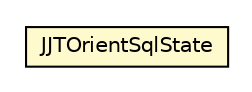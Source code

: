 #!/usr/local/bin/dot
#
# Class diagram 
# Generated by UMLGraph version R5_6-24-gf6e263 (http://www.umlgraph.org/)
#

digraph G {
	edge [fontname="Helvetica",fontsize=10,labelfontname="Helvetica",labelfontsize=10];
	node [fontname="Helvetica",fontsize=10,shape=plaintext];
	nodesep=0.25;
	ranksep=0.5;
	// com.orientechnologies.orient.core.sql.parser.JJTOrientSqlState
	c1066970 [label=<<table title="com.orientechnologies.orient.core.sql.parser.JJTOrientSqlState" border="0" cellborder="1" cellspacing="0" cellpadding="2" port="p" bgcolor="lemonChiffon" href="./JJTOrientSqlState.html">
		<tr><td><table border="0" cellspacing="0" cellpadding="1">
<tr><td align="center" balign="center"> JJTOrientSqlState </td></tr>
		</table></td></tr>
		</table>>, URL="./JJTOrientSqlState.html", fontname="Helvetica", fontcolor="black", fontsize=10.0];
}

